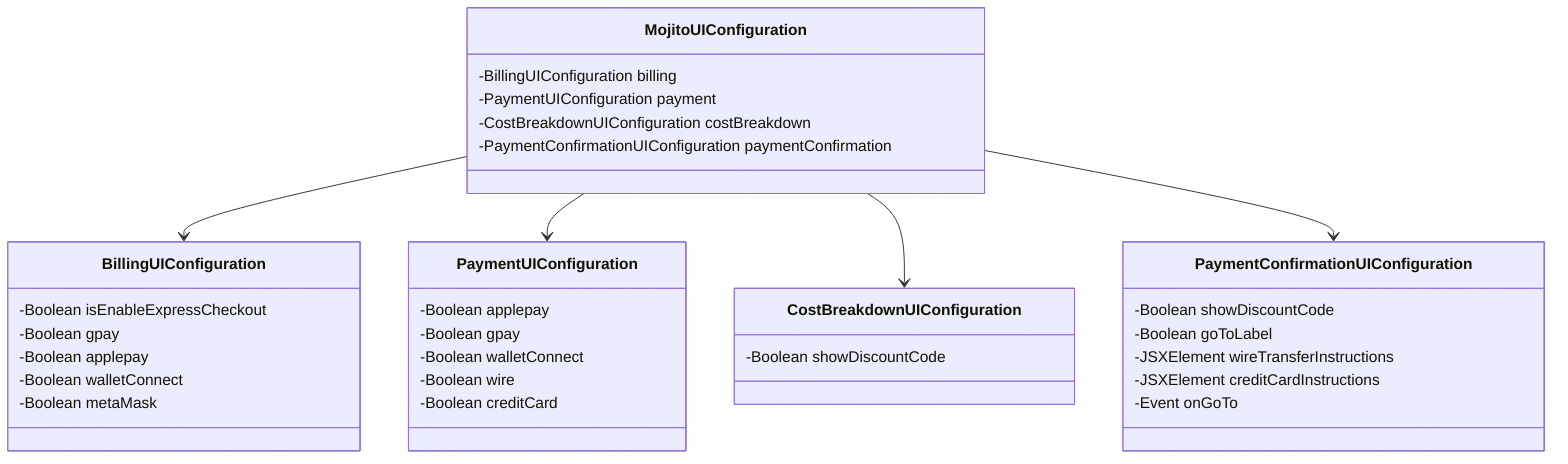 classDiagram

MojitoUIConfiguration --> BillingUIConfiguration
MojitoUIConfiguration --> PaymentUIConfiguration
MojitoUIConfiguration --> CostBreakdownUIConfiguration
MojitoUIConfiguration --> PaymentConfirmationUIConfiguration

class MojitoUIConfiguration {
    -BillingUIConfiguration billing
    -PaymentUIConfiguration payment
    -CostBreakdownUIConfiguration costBreakdown
    -PaymentConfirmationUIConfiguration paymentConfirmation
}
class BillingUIConfiguration {
    -Boolean isEnableExpressCheckout
    -Boolean gpay
    -Boolean applepay
    -Boolean walletConnect
    -Boolean metaMask
}
class PaymentUIConfiguration {
    -Boolean applepay
    -Boolean gpay
    -Boolean walletConnect
    -Boolean wire
    -Boolean creditCard
}
class CostBreakdownUIConfiguration {
    -Boolean showDiscountCode
}
class PaymentConfirmationUIConfiguration {
    -Boolean showDiscountCode
    -Boolean goToLabel
    -JSXElement wireTransferInstructions
    -JSXElement creditCardInstructions
    -Event onGoTo
}